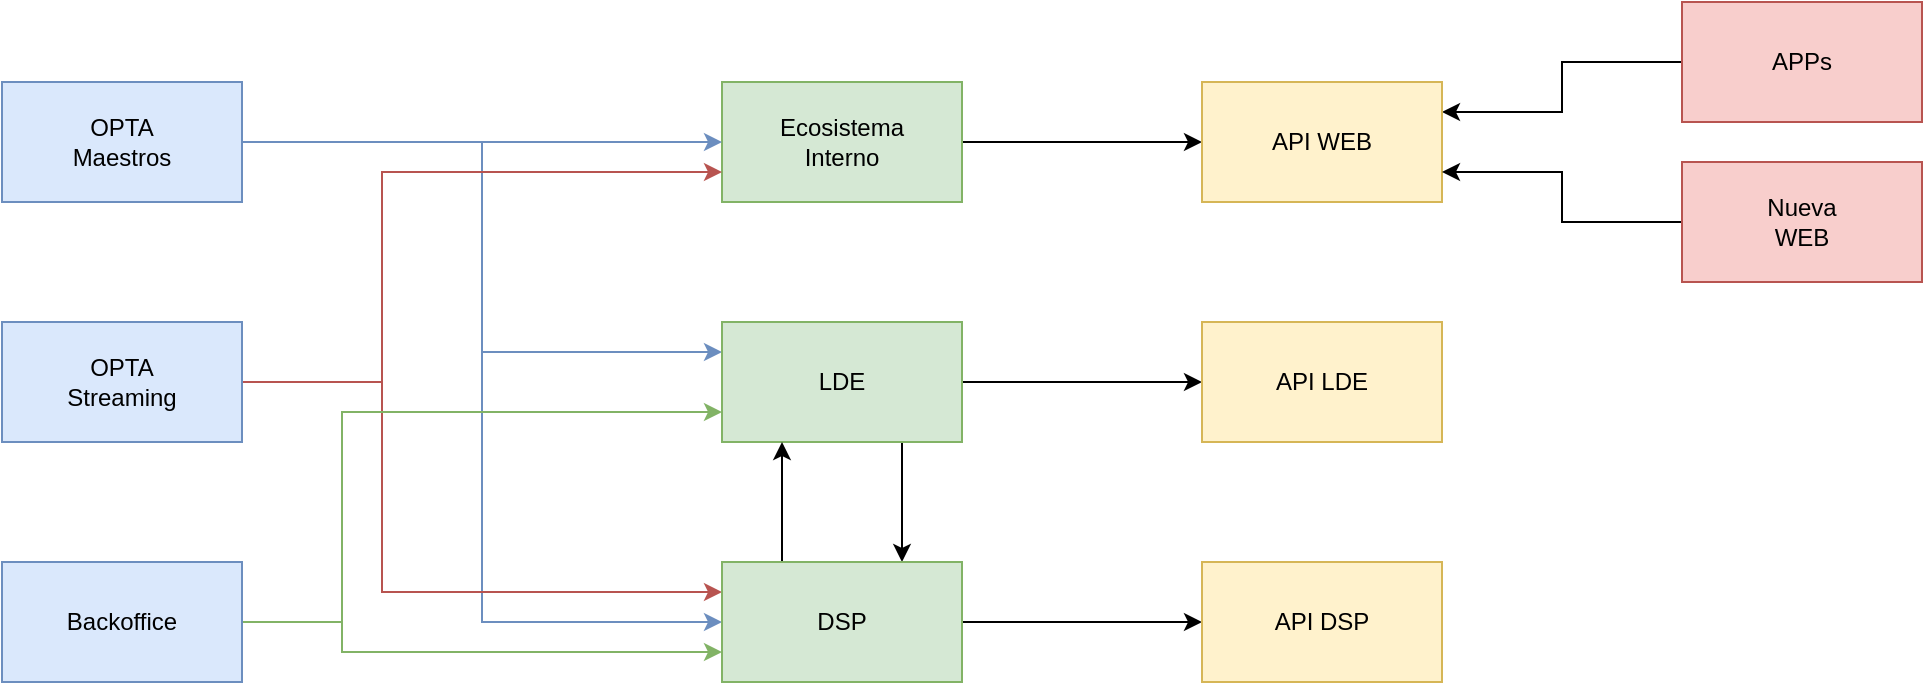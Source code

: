 <mxfile version="10.7.7" type="github"><diagram id="LHsivkUOgNUUJiMmCGNN" name="Page-1"><mxGraphModel dx="1396" dy="716" grid="1" gridSize="10" guides="1" tooltips="1" connect="1" arrows="1" fold="1" page="1" pageScale="1" pageWidth="2336" pageHeight="1654" math="0" shadow="0"><root><mxCell id="0"/><mxCell id="1" parent="0"/><mxCell id="TjyyEjWZZy7XqdxX7_MF-12" style="edgeStyle=orthogonalEdgeStyle;rounded=0;orthogonalLoop=1;jettySize=auto;html=1;exitX=1;exitY=0.5;exitDx=0;exitDy=0;entryX=0;entryY=0.5;entryDx=0;entryDy=0;" edge="1" parent="1" source="TjyyEjWZZy7XqdxX7_MF-1" target="TjyyEjWZZy7XqdxX7_MF-9"><mxGeometry relative="1" as="geometry"><mxPoint x="800" y="320" as="targetPoint"/></mxGeometry></mxCell><mxCell id="TjyyEjWZZy7XqdxX7_MF-1" value="Ecosistema&lt;br&gt;Interno&lt;br&gt;" style="rounded=0;whiteSpace=wrap;html=1;fillColor=#d5e8d4;strokeColor=#82b366;" vertex="1" parent="1"><mxGeometry x="520" y="290" width="120" height="60" as="geometry"/></mxCell><mxCell id="TjyyEjWZZy7XqdxX7_MF-16" style="edgeStyle=orthogonalEdgeStyle;rounded=0;orthogonalLoop=1;jettySize=auto;html=1;exitX=1;exitY=0.5;exitDx=0;exitDy=0;entryX=0;entryY=0.5;entryDx=0;entryDy=0;fillColor=#dae8fc;strokeColor=#6c8ebf;" edge="1" parent="1" source="TjyyEjWZZy7XqdxX7_MF-2" target="TjyyEjWZZy7XqdxX7_MF-1"><mxGeometry relative="1" as="geometry"/></mxCell><mxCell id="TjyyEjWZZy7XqdxX7_MF-17" style="edgeStyle=orthogonalEdgeStyle;rounded=0;orthogonalLoop=1;jettySize=auto;html=1;exitX=1;exitY=0.5;exitDx=0;exitDy=0;entryX=0;entryY=0.25;entryDx=0;entryDy=0;fillColor=#dae8fc;strokeColor=#6c8ebf;" edge="1" parent="1" source="TjyyEjWZZy7XqdxX7_MF-2" target="TjyyEjWZZy7XqdxX7_MF-4"><mxGeometry relative="1" as="geometry"/></mxCell><mxCell id="TjyyEjWZZy7XqdxX7_MF-18" style="edgeStyle=orthogonalEdgeStyle;rounded=0;orthogonalLoop=1;jettySize=auto;html=1;exitX=1;exitY=0.5;exitDx=0;exitDy=0;entryX=0;entryY=0.5;entryDx=0;entryDy=0;fillColor=#dae8fc;strokeColor=#6c8ebf;" edge="1" parent="1" source="TjyyEjWZZy7XqdxX7_MF-2" target="TjyyEjWZZy7XqdxX7_MF-6"><mxGeometry relative="1" as="geometry"/></mxCell><mxCell id="TjyyEjWZZy7XqdxX7_MF-2" value="OPTA&lt;br&gt;Maestros&lt;br&gt;" style="rounded=0;whiteSpace=wrap;html=1;fillColor=#dae8fc;strokeColor=#6c8ebf;" vertex="1" parent="1"><mxGeometry x="160" y="290" width="120" height="60" as="geometry"/></mxCell><mxCell id="TjyyEjWZZy7XqdxX7_MF-19" style="edgeStyle=orthogonalEdgeStyle;rounded=0;orthogonalLoop=1;jettySize=auto;html=1;exitX=1;exitY=0.5;exitDx=0;exitDy=0;entryX=0;entryY=0.75;entryDx=0;entryDy=0;fillColor=#f8cecc;strokeColor=#b85450;" edge="1" parent="1" source="TjyyEjWZZy7XqdxX7_MF-3" target="TjyyEjWZZy7XqdxX7_MF-1"><mxGeometry relative="1" as="geometry"><Array as="points"><mxPoint x="350" y="440"/><mxPoint x="350" y="335"/></Array></mxGeometry></mxCell><mxCell id="TjyyEjWZZy7XqdxX7_MF-20" style="edgeStyle=orthogonalEdgeStyle;rounded=0;orthogonalLoop=1;jettySize=auto;html=1;exitX=1;exitY=0.5;exitDx=0;exitDy=0;entryX=0;entryY=0.25;entryDx=0;entryDy=0;fillColor=#f8cecc;strokeColor=#b85450;" edge="1" parent="1" source="TjyyEjWZZy7XqdxX7_MF-3" target="TjyyEjWZZy7XqdxX7_MF-6"><mxGeometry relative="1" as="geometry"><Array as="points"><mxPoint x="350" y="440"/><mxPoint x="350" y="545"/></Array></mxGeometry></mxCell><mxCell id="TjyyEjWZZy7XqdxX7_MF-3" value="OPTA&lt;br&gt;Streaming&lt;br&gt;" style="rounded=0;whiteSpace=wrap;html=1;fillColor=#dae8fc;strokeColor=#6c8ebf;" vertex="1" parent="1"><mxGeometry x="160" y="410" width="120" height="60" as="geometry"/></mxCell><mxCell id="TjyyEjWZZy7XqdxX7_MF-23" style="edgeStyle=orthogonalEdgeStyle;rounded=0;orthogonalLoop=1;jettySize=auto;html=1;exitX=1;exitY=0.5;exitDx=0;exitDy=0;entryX=0;entryY=0.5;entryDx=0;entryDy=0;" edge="1" parent="1" source="TjyyEjWZZy7XqdxX7_MF-4" target="TjyyEjWZZy7XqdxX7_MF-10"><mxGeometry relative="1" as="geometry"/></mxCell><mxCell id="TjyyEjWZZy7XqdxX7_MF-26" style="edgeStyle=orthogonalEdgeStyle;rounded=0;orthogonalLoop=1;jettySize=auto;html=1;exitX=0.75;exitY=1;exitDx=0;exitDy=0;entryX=0.75;entryY=0;entryDx=0;entryDy=0;" edge="1" parent="1" source="TjyyEjWZZy7XqdxX7_MF-4" target="TjyyEjWZZy7XqdxX7_MF-6"><mxGeometry relative="1" as="geometry"/></mxCell><mxCell id="TjyyEjWZZy7XqdxX7_MF-4" value="LDE&lt;br&gt;" style="rounded=0;whiteSpace=wrap;html=1;fillColor=#d5e8d4;strokeColor=#82b366;" vertex="1" parent="1"><mxGeometry x="520" y="410" width="120" height="60" as="geometry"/></mxCell><mxCell id="TjyyEjWZZy7XqdxX7_MF-24" style="edgeStyle=orthogonalEdgeStyle;rounded=0;orthogonalLoop=1;jettySize=auto;html=1;exitX=1;exitY=0.5;exitDx=0;exitDy=0;entryX=0;entryY=0.5;entryDx=0;entryDy=0;" edge="1" parent="1" source="TjyyEjWZZy7XqdxX7_MF-6" target="TjyyEjWZZy7XqdxX7_MF-11"><mxGeometry relative="1" as="geometry"/></mxCell><mxCell id="TjyyEjWZZy7XqdxX7_MF-27" style="edgeStyle=orthogonalEdgeStyle;rounded=0;orthogonalLoop=1;jettySize=auto;html=1;exitX=0.25;exitY=0;exitDx=0;exitDy=0;entryX=0.25;entryY=1;entryDx=0;entryDy=0;" edge="1" parent="1" source="TjyyEjWZZy7XqdxX7_MF-6" target="TjyyEjWZZy7XqdxX7_MF-4"><mxGeometry relative="1" as="geometry"/></mxCell><mxCell id="TjyyEjWZZy7XqdxX7_MF-6" value="DSP&lt;br&gt;" style="rounded=0;whiteSpace=wrap;html=1;fillColor=#d5e8d4;strokeColor=#82b366;" vertex="1" parent="1"><mxGeometry x="520" y="530" width="120" height="60" as="geometry"/></mxCell><mxCell id="TjyyEjWZZy7XqdxX7_MF-21" style="edgeStyle=orthogonalEdgeStyle;rounded=0;orthogonalLoop=1;jettySize=auto;html=1;exitX=1;exitY=0.5;exitDx=0;exitDy=0;entryX=0;entryY=0.75;entryDx=0;entryDy=0;fillColor=#d5e8d4;strokeColor=#82b366;" edge="1" parent="1" source="TjyyEjWZZy7XqdxX7_MF-7" target="TjyyEjWZZy7XqdxX7_MF-6"><mxGeometry relative="1" as="geometry"><Array as="points"><mxPoint x="330" y="560"/><mxPoint x="330" y="575"/></Array></mxGeometry></mxCell><mxCell id="TjyyEjWZZy7XqdxX7_MF-22" style="edgeStyle=orthogonalEdgeStyle;rounded=0;orthogonalLoop=1;jettySize=auto;html=1;exitX=1;exitY=0.5;exitDx=0;exitDy=0;entryX=0;entryY=0.75;entryDx=0;entryDy=0;fillColor=#d5e8d4;strokeColor=#82b366;" edge="1" parent="1" source="TjyyEjWZZy7XqdxX7_MF-7" target="TjyyEjWZZy7XqdxX7_MF-4"><mxGeometry relative="1" as="geometry"><Array as="points"><mxPoint x="330" y="560"/><mxPoint x="330" y="455"/></Array></mxGeometry></mxCell><mxCell id="TjyyEjWZZy7XqdxX7_MF-7" value="Backoffice&lt;br&gt;" style="rounded=0;whiteSpace=wrap;html=1;fillColor=#dae8fc;strokeColor=#6c8ebf;" vertex="1" parent="1"><mxGeometry x="160" y="530" width="120" height="60" as="geometry"/></mxCell><mxCell id="TjyyEjWZZy7XqdxX7_MF-14" style="edgeStyle=orthogonalEdgeStyle;rounded=0;orthogonalLoop=1;jettySize=auto;html=1;exitX=0;exitY=0.5;exitDx=0;exitDy=0;entryX=1;entryY=0.25;entryDx=0;entryDy=0;" edge="1" parent="1" source="TjyyEjWZZy7XqdxX7_MF-8" target="TjyyEjWZZy7XqdxX7_MF-9"><mxGeometry relative="1" as="geometry"/></mxCell><mxCell id="TjyyEjWZZy7XqdxX7_MF-8" value="APPs&lt;br&gt;" style="rounded=0;whiteSpace=wrap;html=1;fillColor=#f8cecc;strokeColor=#b85450;" vertex="1" parent="1"><mxGeometry x="1000" y="250" width="120" height="60" as="geometry"/></mxCell><mxCell id="TjyyEjWZZy7XqdxX7_MF-9" value="API WEB&lt;br&gt;" style="rounded=0;whiteSpace=wrap;html=1;fillColor=#fff2cc;strokeColor=#d6b656;" vertex="1" parent="1"><mxGeometry x="760" y="290" width="120" height="60" as="geometry"/></mxCell><mxCell id="TjyyEjWZZy7XqdxX7_MF-10" value="API LDE&lt;br&gt;" style="rounded=0;whiteSpace=wrap;html=1;fillColor=#fff2cc;strokeColor=#d6b656;" vertex="1" parent="1"><mxGeometry x="760" y="410" width="120" height="60" as="geometry"/></mxCell><mxCell id="TjyyEjWZZy7XqdxX7_MF-11" value="API DSP&lt;br&gt;" style="rounded=0;whiteSpace=wrap;html=1;fillColor=#fff2cc;strokeColor=#d6b656;" vertex="1" parent="1"><mxGeometry x="760" y="530" width="120" height="60" as="geometry"/></mxCell><mxCell id="TjyyEjWZZy7XqdxX7_MF-29" style="edgeStyle=orthogonalEdgeStyle;rounded=0;orthogonalLoop=1;jettySize=auto;html=1;exitX=0;exitY=0.5;exitDx=0;exitDy=0;entryX=1;entryY=0.75;entryDx=0;entryDy=0;" edge="1" parent="1" source="TjyyEjWZZy7XqdxX7_MF-28" target="TjyyEjWZZy7XqdxX7_MF-9"><mxGeometry relative="1" as="geometry"/></mxCell><mxCell id="TjyyEjWZZy7XqdxX7_MF-28" value="Nueva&lt;br&gt;WEB&lt;br&gt;" style="rounded=0;whiteSpace=wrap;html=1;fillColor=#f8cecc;strokeColor=#b85450;" vertex="1" parent="1"><mxGeometry x="1000" y="330" width="120" height="60" as="geometry"/></mxCell></root></mxGraphModel></diagram></mxfile>